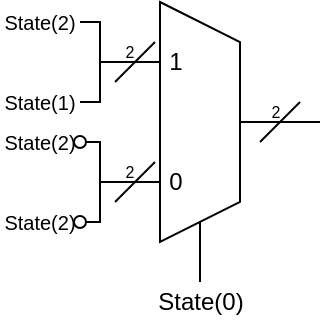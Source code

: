 <mxfile version="24.7.17">
  <diagram name="Page-1" id="LWOFWfnpxC4VILX40IXY">
    <mxGraphModel dx="378" dy="223" grid="1" gridSize="10" guides="1" tooltips="1" connect="1" arrows="1" fold="1" page="1" pageScale="1" pageWidth="850" pageHeight="1100" math="0" shadow="0">
      <root>
        <mxCell id="0" />
        <mxCell id="1" parent="0" />
        <mxCell id="NR-nkx7P1sxczl-uwj3u-21" style="edgeStyle=orthogonalEdgeStyle;rounded=0;orthogonalLoop=1;jettySize=auto;html=1;endArrow=none;endFill=0;" edge="1" parent="1" source="NR-nkx7P1sxczl-uwj3u-1">
          <mxGeometry relative="1" as="geometry">
            <mxPoint x="480" y="260" as="targetPoint" />
          </mxGeometry>
        </mxCell>
        <mxCell id="NR-nkx7P1sxczl-uwj3u-1" value="" style="shape=trapezoid;perimeter=trapezoidPerimeter;whiteSpace=wrap;html=1;fixedSize=1;rotation=90;" vertex="1" parent="1">
          <mxGeometry x="360" y="240" width="120" height="40" as="geometry" />
        </mxCell>
        <mxCell id="NR-nkx7P1sxczl-uwj3u-8" style="edgeStyle=orthogonalEdgeStyle;rounded=0;orthogonalLoop=1;jettySize=auto;html=1;entryX=0.25;entryY=1;entryDx=0;entryDy=0;endArrow=none;endFill=0;" edge="1" parent="1" source="NR-nkx7P1sxczl-uwj3u-4" target="NR-nkx7P1sxczl-uwj3u-1">
          <mxGeometry relative="1" as="geometry">
            <Array as="points">
              <mxPoint x="370" y="210" />
              <mxPoint x="370" y="230" />
            </Array>
          </mxGeometry>
        </mxCell>
        <mxCell id="NR-nkx7P1sxczl-uwj3u-4" value="State(2)" style="text;html=1;align=center;verticalAlign=middle;whiteSpace=wrap;rounded=0;fontSize=10;" vertex="1" parent="1">
          <mxGeometry x="320" y="200" width="40" height="20" as="geometry" />
        </mxCell>
        <mxCell id="NR-nkx7P1sxczl-uwj3u-9" style="edgeStyle=orthogonalEdgeStyle;rounded=0;orthogonalLoop=1;jettySize=auto;html=1;endArrow=none;endFill=0;" edge="1" parent="1" source="NR-nkx7P1sxczl-uwj3u-5">
          <mxGeometry relative="1" as="geometry">
            <mxPoint x="400" y="230" as="targetPoint" />
            <Array as="points">
              <mxPoint x="370" y="250" />
              <mxPoint x="370" y="230" />
            </Array>
          </mxGeometry>
        </mxCell>
        <mxCell id="NR-nkx7P1sxczl-uwj3u-5" value="State(1)" style="text;html=1;align=center;verticalAlign=middle;whiteSpace=wrap;rounded=0;fontSize=10;" vertex="1" parent="1">
          <mxGeometry x="320" y="240" width="40" height="20" as="geometry" />
        </mxCell>
        <mxCell id="NR-nkx7P1sxczl-uwj3u-6" value="State(2)" style="text;html=1;align=center;verticalAlign=middle;whiteSpace=wrap;rounded=0;fontSize=10;" vertex="1" parent="1">
          <mxGeometry x="320" y="300" width="40" height="20" as="geometry" />
        </mxCell>
        <mxCell id="NR-nkx7P1sxczl-uwj3u-12" style="edgeStyle=orthogonalEdgeStyle;rounded=0;orthogonalLoop=1;jettySize=auto;html=1;entryX=1;entryY=0.5;entryDx=0;entryDy=0;endArrow=none;endFill=0;" edge="1" parent="1" source="NR-nkx7P1sxczl-uwj3u-7" target="NR-nkx7P1sxczl-uwj3u-1">
          <mxGeometry relative="1" as="geometry" />
        </mxCell>
        <mxCell id="NR-nkx7P1sxczl-uwj3u-7" value="State(0)" style="text;html=1;align=center;verticalAlign=middle;whiteSpace=wrap;rounded=0;" vertex="1" parent="1">
          <mxGeometry x="397.5" y="340" width="45" height="20" as="geometry" />
        </mxCell>
        <mxCell id="NR-nkx7P1sxczl-uwj3u-13" value="" style="endArrow=none;html=1;rounded=0;" edge="1" parent="1">
          <mxGeometry width="50" height="50" relative="1" as="geometry">
            <mxPoint x="377.5" y="240" as="sourcePoint" />
            <mxPoint x="397.5" y="220" as="targetPoint" />
          </mxGeometry>
        </mxCell>
        <mxCell id="NR-nkx7P1sxczl-uwj3u-15" style="edgeStyle=orthogonalEdgeStyle;rounded=0;orthogonalLoop=1;jettySize=auto;html=1;entryX=0.75;entryY=1;entryDx=0;entryDy=0;startArrow=oval;startFill=0;endArrow=none;endFill=0;" edge="1" parent="1" source="NR-nkx7P1sxczl-uwj3u-6" target="NR-nkx7P1sxczl-uwj3u-1">
          <mxGeometry relative="1" as="geometry">
            <Array as="points">
              <mxPoint x="370" y="310" />
              <mxPoint x="370" y="290" />
            </Array>
          </mxGeometry>
        </mxCell>
        <mxCell id="NR-nkx7P1sxczl-uwj3u-17" style="edgeStyle=orthogonalEdgeStyle;rounded=0;orthogonalLoop=1;jettySize=auto;html=1;endArrow=none;endFill=0;startArrow=oval;startFill=0;" edge="1" parent="1" source="NR-nkx7P1sxczl-uwj3u-16">
          <mxGeometry relative="1" as="geometry">
            <mxPoint x="400" y="290" as="targetPoint" />
            <Array as="points">
              <mxPoint x="370" y="270" />
              <mxPoint x="370" y="290" />
            </Array>
          </mxGeometry>
        </mxCell>
        <mxCell id="NR-nkx7P1sxczl-uwj3u-16" value="State(2)" style="text;html=1;align=center;verticalAlign=middle;whiteSpace=wrap;rounded=0;fontSize=10;" vertex="1" parent="1">
          <mxGeometry x="320" y="260" width="40" height="20" as="geometry" />
        </mxCell>
        <mxCell id="NR-nkx7P1sxczl-uwj3u-18" value="" style="endArrow=none;html=1;rounded=0;" edge="1" parent="1">
          <mxGeometry width="50" height="50" relative="1" as="geometry">
            <mxPoint x="377.5" y="300" as="sourcePoint" />
            <mxPoint x="397.5" y="280" as="targetPoint" />
          </mxGeometry>
        </mxCell>
        <mxCell id="NR-nkx7P1sxczl-uwj3u-19" value="2" style="text;html=1;align=center;verticalAlign=middle;whiteSpace=wrap;rounded=0;fontSize=8;" vertex="1" parent="1">
          <mxGeometry x="380" y="280" width="10" height="10" as="geometry" />
        </mxCell>
        <mxCell id="NR-nkx7P1sxczl-uwj3u-20" value="2" style="text;html=1;align=center;verticalAlign=middle;whiteSpace=wrap;rounded=0;fontSize=8;" vertex="1" parent="1">
          <mxGeometry x="380" y="220" width="10" height="10" as="geometry" />
        </mxCell>
        <mxCell id="NR-nkx7P1sxczl-uwj3u-22" value="" style="endArrow=none;html=1;rounded=0;" edge="1" parent="1">
          <mxGeometry width="50" height="50" relative="1" as="geometry">
            <mxPoint x="450" y="270" as="sourcePoint" />
            <mxPoint x="470" y="250" as="targetPoint" />
          </mxGeometry>
        </mxCell>
        <mxCell id="NR-nkx7P1sxczl-uwj3u-23" value="2" style="text;html=1;align=center;verticalAlign=middle;whiteSpace=wrap;rounded=0;fontSize=8;" vertex="1" parent="1">
          <mxGeometry x="452.5" y="250" width="10" height="10" as="geometry" />
        </mxCell>
        <mxCell id="NR-nkx7P1sxczl-uwj3u-25" value="1" style="text;html=1;align=center;verticalAlign=middle;whiteSpace=wrap;rounded=0;" vertex="1" parent="1">
          <mxGeometry x="397.5" y="220" width="20" height="20" as="geometry" />
        </mxCell>
        <mxCell id="NR-nkx7P1sxczl-uwj3u-26" value="0" style="text;html=1;align=center;verticalAlign=middle;whiteSpace=wrap;rounded=0;" vertex="1" parent="1">
          <mxGeometry x="397.5" y="280" width="20" height="20" as="geometry" />
        </mxCell>
      </root>
    </mxGraphModel>
  </diagram>
</mxfile>
